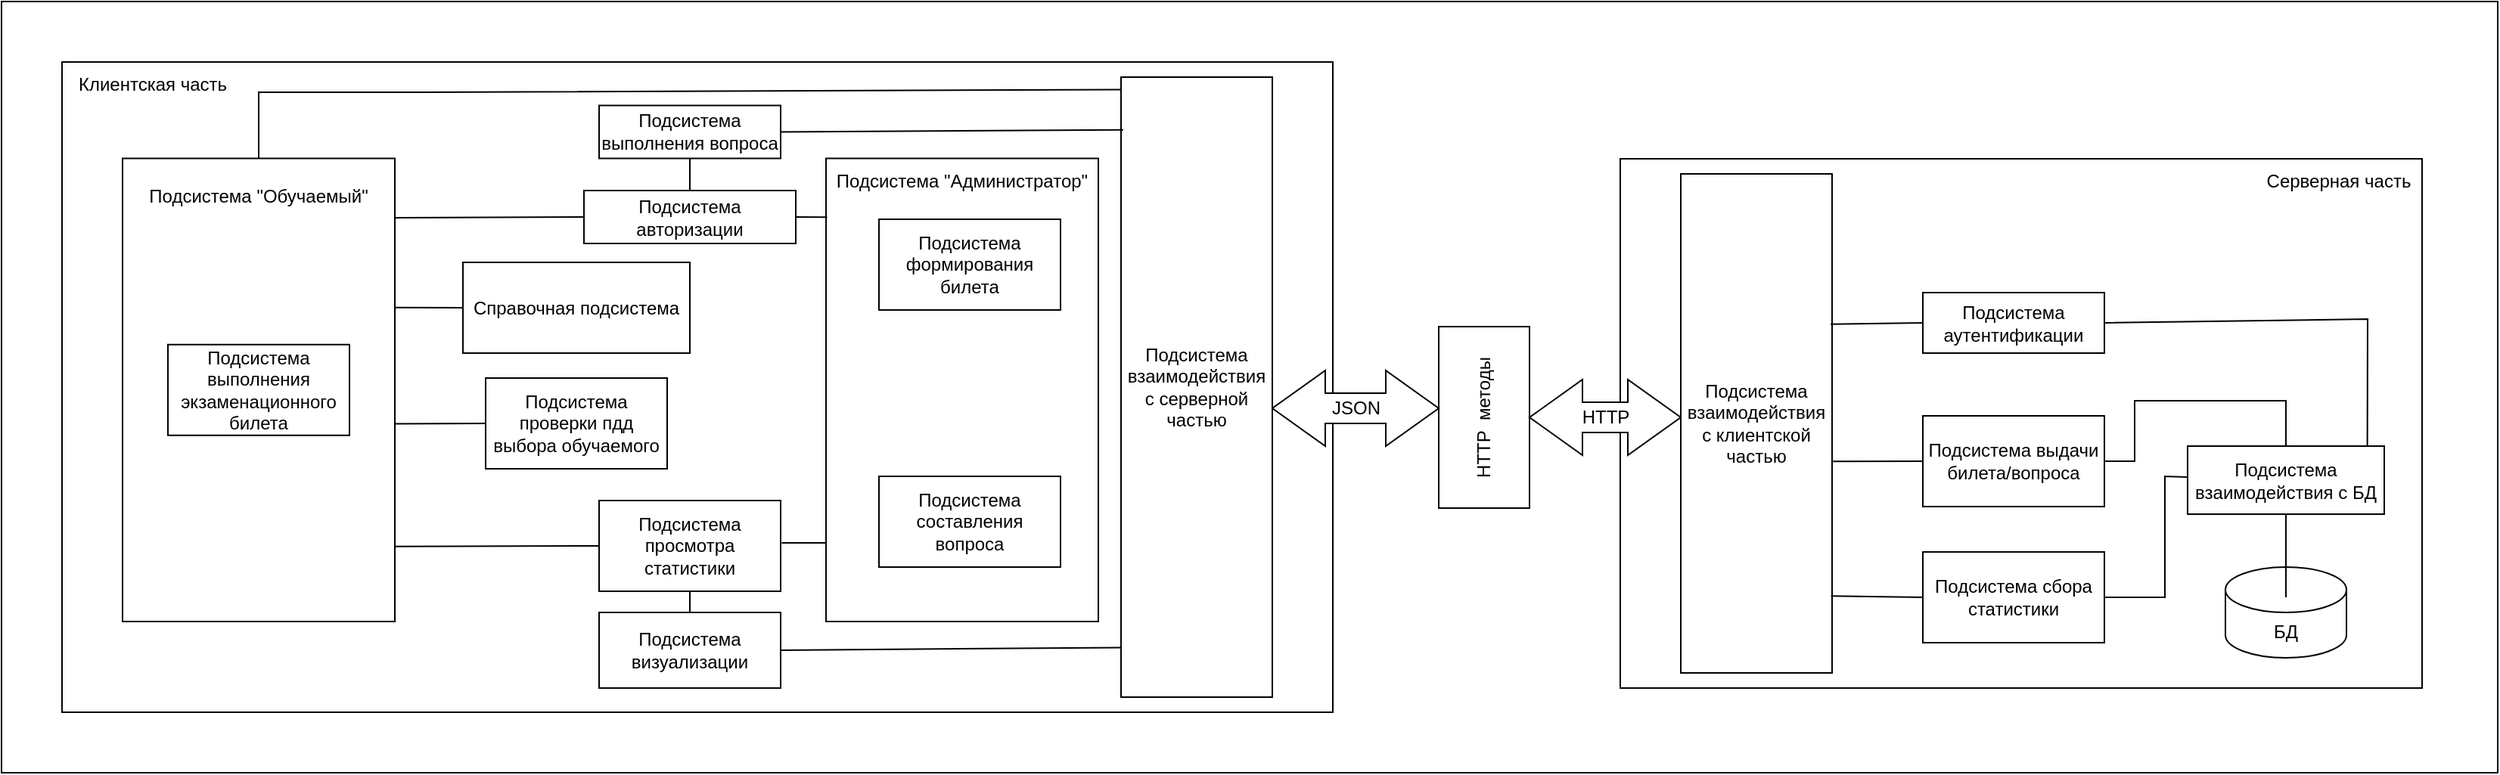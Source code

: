 <mxfile version="25.0.3">
  <diagram name="Страница — 1" id="WRZnwX8jYTNk-mHh2Qv5">
    <mxGraphModel dx="2288" dy="770" grid="1" gridSize="10" guides="1" tooltips="1" connect="1" arrows="1" fold="1" page="1" pageScale="1" pageWidth="827" pageHeight="1169" math="0" shadow="0">
      <root>
        <mxCell id="0" />
        <mxCell id="1" parent="0" />
        <mxCell id="WB_F4It5KlssIyPXTTCA-70" value="" style="rounded=0;whiteSpace=wrap;html=1;" parent="1" vertex="1">
          <mxGeometry x="-460" width="1650" height="510" as="geometry" />
        </mxCell>
        <mxCell id="WB_F4It5KlssIyPXTTCA-1" value="" style="rounded=0;whiteSpace=wrap;html=1;" parent="1" vertex="1">
          <mxGeometry x="-420" y="40" width="840" height="430" as="geometry" />
        </mxCell>
        <mxCell id="WB_F4It5KlssIyPXTTCA-43" value="" style="rounded=0;whiteSpace=wrap;html=1;" parent="1" vertex="1">
          <mxGeometry x="85" y="103.75" width="180" height="306.25" as="geometry" />
        </mxCell>
        <mxCell id="WB_F4It5KlssIyPXTTCA-42" value="" style="rounded=0;whiteSpace=wrap;html=1;" parent="1" vertex="1">
          <mxGeometry x="-380" y="103.75" width="180" height="306.25" as="geometry" />
        </mxCell>
        <mxCell id="WB_F4It5KlssIyPXTTCA-2" value="Клиентская часть" style="text;html=1;align=center;verticalAlign=middle;whiteSpace=wrap;rounded=0;" parent="1" vertex="1">
          <mxGeometry x="-420" y="40" width="120" height="30" as="geometry" />
        </mxCell>
        <mxCell id="WB_F4It5KlssIyPXTTCA-3" value="" style="rounded=0;whiteSpace=wrap;html=1;" parent="1" vertex="1">
          <mxGeometry x="610" y="104" width="530" height="350" as="geometry" />
        </mxCell>
        <mxCell id="WB_F4It5KlssIyPXTTCA-4" value="HTTP&amp;nbsp; методы" style="rounded=0;whiteSpace=wrap;html=1;rotation=270;" parent="1" vertex="1">
          <mxGeometry x="460" y="245" width="120" height="60" as="geometry" />
        </mxCell>
        <mxCell id="WB_F4It5KlssIyPXTTCA-7" value="JSON" style="html=1;shadow=0;dashed=0;align=center;verticalAlign=middle;shape=mxgraph.arrows2.twoWayArrow;dy=0.6;dx=35;" parent="1" vertex="1">
          <mxGeometry x="380" y="244" width="110" height="50" as="geometry" />
        </mxCell>
        <mxCell id="WB_F4It5KlssIyPXTTCA-8" value="HTTP" style="html=1;shadow=0;dashed=0;align=center;verticalAlign=middle;shape=mxgraph.arrows2.twoWayArrow;dy=0.6;dx=35;" parent="1" vertex="1">
          <mxGeometry x="550" y="250" width="100" height="50" as="geometry" />
        </mxCell>
        <mxCell id="WB_F4It5KlssIyPXTTCA-9" value="Серверная часть" style="text;html=1;align=center;verticalAlign=middle;whiteSpace=wrap;rounded=0;" parent="1" vertex="1">
          <mxGeometry x="1030" y="103.75" width="110" height="30" as="geometry" />
        </mxCell>
        <mxCell id="WB_F4It5KlssIyPXTTCA-16" value="Справочная подсистема" style="rounded=0;whiteSpace=wrap;html=1;" parent="1" vertex="1">
          <mxGeometry x="-155" y="172.5" width="150" height="60" as="geometry" />
        </mxCell>
        <mxCell id="WB_F4It5KlssIyPXTTCA-17" value="Подсистема взаимодействия с клиентской частью" style="rounded=0;whiteSpace=wrap;html=1;" parent="1" vertex="1">
          <mxGeometry x="650" y="114" width="100" height="330" as="geometry" />
        </mxCell>
        <mxCell id="WB_F4It5KlssIyPXTTCA-18" value="БД" style="shape=cylinder3;whiteSpace=wrap;html=1;boundedLbl=1;backgroundOutline=1;size=15;" parent="1" vertex="1">
          <mxGeometry x="1010" y="374" width="80" height="60" as="geometry" />
        </mxCell>
        <mxCell id="WB_F4It5KlssIyPXTTCA-19" value="Подсистема аутентификации" style="rounded=0;whiteSpace=wrap;html=1;" parent="1" vertex="1">
          <mxGeometry x="810" y="192.5" width="120" height="40" as="geometry" />
        </mxCell>
        <mxCell id="WB_F4It5KlssIyPXTTCA-20" value="Подсистема выдачи билета/вопроса" style="rounded=0;whiteSpace=wrap;html=1;" parent="1" vertex="1">
          <mxGeometry x="810" y="274" width="120" height="60" as="geometry" />
        </mxCell>
        <mxCell id="WB_F4It5KlssIyPXTTCA-25" value="Подсистема сбора статистики" style="rounded=0;whiteSpace=wrap;html=1;" parent="1" vertex="1">
          <mxGeometry x="810" y="364" width="120" height="60" as="geometry" />
        </mxCell>
        <mxCell id="WB_F4It5KlssIyPXTTCA-27" value="Подсистема взаимодействия с БД" style="rounded=0;whiteSpace=wrap;html=1;" parent="1" vertex="1">
          <mxGeometry x="985" y="294" width="130" height="45" as="geometry" />
        </mxCell>
        <mxCell id="WB_F4It5KlssIyPXTTCA-28" value="Подсистема авторизации" style="rounded=0;whiteSpace=wrap;html=1;" parent="1" vertex="1">
          <mxGeometry x="-75" y="125" width="140" height="35" as="geometry" />
        </mxCell>
        <mxCell id="WB_F4It5KlssIyPXTTCA-35" value="" style="endArrow=none;html=1;rounded=0;entryX=0.5;entryY=1;entryDx=0;entryDy=0;exitX=0.5;exitY=0.333;exitDx=0;exitDy=0;exitPerimeter=0;" parent="1" source="WB_F4It5KlssIyPXTTCA-18" target="WB_F4It5KlssIyPXTTCA-27" edge="1">
          <mxGeometry width="50" height="50" relative="1" as="geometry">
            <mxPoint x="970" y="414" as="sourcePoint" />
            <mxPoint x="1020" y="364" as="targetPoint" />
          </mxGeometry>
        </mxCell>
        <mxCell id="WB_F4It5KlssIyPXTTCA-36" value="Подсистема взаимодействия с серверной частью" style="rounded=0;whiteSpace=wrap;html=1;" parent="1" vertex="1">
          <mxGeometry x="280" y="50" width="100" height="410" as="geometry" />
        </mxCell>
        <mxCell id="WB_F4It5KlssIyPXTTCA-37" value="Подсистема составления вопроса" style="rounded=0;whiteSpace=wrap;html=1;" parent="1" vertex="1">
          <mxGeometry x="120" y="314" width="120" height="60" as="geometry" />
        </mxCell>
        <mxCell id="WB_F4It5KlssIyPXTTCA-38" value="Подсистема просмотра статистики" style="rounded=0;whiteSpace=wrap;html=1;" parent="1" vertex="1">
          <mxGeometry x="-65" y="330" width="120" height="60" as="geometry" />
        </mxCell>
        <mxCell id="WB_F4It5KlssIyPXTTCA-39" value="Подсистема выполнения экзаменационного билета" style="rounded=0;whiteSpace=wrap;html=1;" parent="1" vertex="1">
          <mxGeometry x="-350" y="226.88" width="120" height="60" as="geometry" />
        </mxCell>
        <mxCell id="WB_F4It5KlssIyPXTTCA-40" value="Подсистема визуализации" style="rounded=0;whiteSpace=wrap;html=1;" parent="1" vertex="1">
          <mxGeometry x="-65" y="404" width="120" height="50" as="geometry" />
        </mxCell>
        <mxCell id="WB_F4It5KlssIyPXTTCA-45" value="Подсистема &quot;Обучаемый&quot;" style="text;html=1;align=center;verticalAlign=middle;whiteSpace=wrap;rounded=0;" parent="1" vertex="1">
          <mxGeometry x="-370" y="114" width="160" height="30" as="geometry" />
        </mxCell>
        <mxCell id="WB_F4It5KlssIyPXTTCA-46" value="Подсистема &quot;Администратор&quot;" style="text;html=1;align=center;verticalAlign=middle;whiteSpace=wrap;rounded=0;" parent="1" vertex="1">
          <mxGeometry x="90" y="104" width="170" height="30" as="geometry" />
        </mxCell>
        <mxCell id="WB_F4It5KlssIyPXTTCA-53" value="" style="endArrow=none;html=1;rounded=0;entryX=0;entryY=0.5;entryDx=0;entryDy=0;exitX=1.002;exitY=0.838;exitDx=0;exitDy=0;exitPerimeter=0;" parent="1" source="WB_F4It5KlssIyPXTTCA-42" target="WB_F4It5KlssIyPXTTCA-38" edge="1">
          <mxGeometry width="50" height="50" relative="1" as="geometry">
            <mxPoint x="-150" y="430" as="sourcePoint" />
            <mxPoint x="-100" y="380" as="targetPoint" />
          </mxGeometry>
        </mxCell>
        <mxCell id="WB_F4It5KlssIyPXTTCA-54" value="" style="endArrow=none;html=1;rounded=0;entryX=1.006;entryY=0.467;entryDx=0;entryDy=0;entryPerimeter=0;exitX=0;exitY=0.83;exitDx=0;exitDy=0;exitPerimeter=0;" parent="1" source="WB_F4It5KlssIyPXTTCA-43" target="WB_F4It5KlssIyPXTTCA-38" edge="1">
          <mxGeometry width="50" height="50" relative="1" as="geometry">
            <mxPoint x="20" y="450" as="sourcePoint" />
            <mxPoint x="70" y="400" as="targetPoint" />
          </mxGeometry>
        </mxCell>
        <mxCell id="WB_F4It5KlssIyPXTTCA-55" value="" style="endArrow=none;html=1;rounded=0;entryX=0;entryY=0.5;entryDx=0;entryDy=0;exitX=1;exitY=0.128;exitDx=0;exitDy=0;exitPerimeter=0;" parent="1" source="WB_F4It5KlssIyPXTTCA-42" target="WB_F4It5KlssIyPXTTCA-28" edge="1">
          <mxGeometry width="50" height="50" relative="1" as="geometry">
            <mxPoint x="-130" y="210" as="sourcePoint" />
            <mxPoint x="-80" y="160" as="targetPoint" />
          </mxGeometry>
        </mxCell>
        <mxCell id="WB_F4It5KlssIyPXTTCA-56" value="" style="endArrow=none;html=1;rounded=0;entryX=0.004;entryY=0.127;entryDx=0;entryDy=0;entryPerimeter=0;exitX=1;exitY=0.5;exitDx=0;exitDy=0;" parent="1" source="WB_F4It5KlssIyPXTTCA-28" target="WB_F4It5KlssIyPXTTCA-43" edge="1">
          <mxGeometry width="50" height="50" relative="1" as="geometry">
            <mxPoint x="30" y="190" as="sourcePoint" />
            <mxPoint x="80" y="140" as="targetPoint" />
          </mxGeometry>
        </mxCell>
        <mxCell id="WB_F4It5KlssIyPXTTCA-57" value="" style="endArrow=none;html=1;rounded=0;exitX=0.002;exitY=0.92;exitDx=0;exitDy=0;exitPerimeter=0;entryX=1;entryY=0.5;entryDx=0;entryDy=0;" parent="1" source="WB_F4It5KlssIyPXTTCA-36" target="WB_F4It5KlssIyPXTTCA-40" edge="1">
          <mxGeometry width="50" height="50" relative="1" as="geometry">
            <mxPoint x="-40" y="450" as="sourcePoint" />
            <mxPoint x="130" y="430" as="targetPoint" />
            <Array as="points" />
          </mxGeometry>
        </mxCell>
        <mxCell id="WB_F4It5KlssIyPXTTCA-58" value="" style="endArrow=none;html=1;rounded=0;entryX=0.014;entryY=0.085;entryDx=0;entryDy=0;entryPerimeter=0;exitX=1;exitY=0.5;exitDx=0;exitDy=0;" parent="1" source="I8xdXOpHyziN62xiilrK-2" target="WB_F4It5KlssIyPXTTCA-36" edge="1">
          <mxGeometry width="50" height="50" relative="1" as="geometry">
            <mxPoint x="140" y="70" as="sourcePoint" />
            <mxPoint x="60" y="60" as="targetPoint" />
            <Array as="points" />
          </mxGeometry>
        </mxCell>
        <mxCell id="WB_F4It5KlssIyPXTTCA-59" value="" style="endArrow=none;html=1;rounded=0;entryX=-0.005;entryY=0.02;entryDx=0;entryDy=0;entryPerimeter=0;exitX=0.5;exitY=0;exitDx=0;exitDy=0;" parent="1" source="WB_F4It5KlssIyPXTTCA-42" target="WB_F4It5KlssIyPXTTCA-36" edge="1">
          <mxGeometry width="50" height="50" relative="1" as="geometry">
            <mxPoint x="-290" y="100" as="sourcePoint" />
            <mxPoint x="-80" y="50" as="targetPoint" />
            <Array as="points">
              <mxPoint x="-290" y="60" />
              <mxPoint x="-180" y="60" />
            </Array>
          </mxGeometry>
        </mxCell>
        <mxCell id="WB_F4It5KlssIyPXTTCA-60" value="" style="endArrow=none;html=1;rounded=0;exitX=0.993;exitY=0.846;exitDx=0;exitDy=0;exitPerimeter=0;entryX=0;entryY=0.5;entryDx=0;entryDy=0;" parent="1" source="WB_F4It5KlssIyPXTTCA-17" target="WB_F4It5KlssIyPXTTCA-25" edge="1">
          <mxGeometry width="50" height="50" relative="1" as="geometry">
            <mxPoint x="740" y="404" as="sourcePoint" />
            <mxPoint x="790" y="354" as="targetPoint" />
          </mxGeometry>
        </mxCell>
        <mxCell id="WB_F4It5KlssIyPXTTCA-61" value="" style="endArrow=none;html=1;rounded=0;exitX=1.006;exitY=0.576;exitDx=0;exitDy=0;exitPerimeter=0;entryX=0;entryY=0.5;entryDx=0;entryDy=0;" parent="1" source="WB_F4It5KlssIyPXTTCA-17" target="WB_F4It5KlssIyPXTTCA-20" edge="1">
          <mxGeometry width="50" height="50" relative="1" as="geometry">
            <mxPoint x="750" y="329" as="sourcePoint" />
            <mxPoint x="820.711" y="279" as="targetPoint" />
          </mxGeometry>
        </mxCell>
        <mxCell id="WB_F4It5KlssIyPXTTCA-64" value="" style="endArrow=none;html=1;rounded=0;entryX=0;entryY=0.5;entryDx=0;entryDy=0;exitX=0.991;exitY=0.301;exitDx=0;exitDy=0;exitPerimeter=0;" parent="1" source="WB_F4It5KlssIyPXTTCA-17" target="WB_F4It5KlssIyPXTTCA-19" edge="1">
          <mxGeometry width="50" height="50" relative="1" as="geometry">
            <mxPoint x="750" y="213" as="sourcePoint" />
            <mxPoint x="810" y="144" as="targetPoint" />
          </mxGeometry>
        </mxCell>
        <mxCell id="WB_F4It5KlssIyPXTTCA-65" value="" style="endArrow=none;html=1;rounded=0;exitX=1;exitY=0.5;exitDx=0;exitDy=0;entryX=0.914;entryY=-0.004;entryDx=0;entryDy=0;entryPerimeter=0;" parent="1" source="WB_F4It5KlssIyPXTTCA-19" target="WB_F4It5KlssIyPXTTCA-27" edge="1">
          <mxGeometry width="50" height="50" relative="1" as="geometry">
            <mxPoint x="980" y="214" as="sourcePoint" />
            <mxPoint x="1030" y="174" as="targetPoint" />
            <Array as="points">
              <mxPoint x="1104" y="210" />
            </Array>
          </mxGeometry>
        </mxCell>
        <mxCell id="WB_F4It5KlssIyPXTTCA-67" value="" style="endArrow=none;html=1;rounded=0;entryX=1;entryY=0.5;entryDx=0;entryDy=0;exitX=0.5;exitY=0;exitDx=0;exitDy=0;" parent="1" source="WB_F4It5KlssIyPXTTCA-27" target="WB_F4It5KlssIyPXTTCA-20" edge="1">
          <mxGeometry width="50" height="50" relative="1" as="geometry">
            <mxPoint x="760" y="524" as="sourcePoint" />
            <mxPoint x="810" y="474" as="targetPoint" />
            <Array as="points">
              <mxPoint x="1050" y="264" />
              <mxPoint x="950" y="264" />
              <mxPoint x="950" y="304" />
            </Array>
          </mxGeometry>
        </mxCell>
        <mxCell id="WB_F4It5KlssIyPXTTCA-68" value="" style="endArrow=none;html=1;rounded=0;exitX=1;exitY=0.5;exitDx=0;exitDy=0;entryX=-0.001;entryY=0.455;entryDx=0;entryDy=0;entryPerimeter=0;" parent="1" source="WB_F4It5KlssIyPXTTCA-25" target="WB_F4It5KlssIyPXTTCA-27" edge="1">
          <mxGeometry width="50" height="50" relative="1" as="geometry">
            <mxPoint x="940" y="414" as="sourcePoint" />
            <mxPoint x="990" y="364" as="targetPoint" />
            <Array as="points">
              <mxPoint x="970" y="394" />
              <mxPoint x="970" y="314" />
            </Array>
          </mxGeometry>
        </mxCell>
        <mxCell id="I8xdXOpHyziN62xiilrK-1" value="Подсистема формирования билета" style="rounded=0;whiteSpace=wrap;html=1;" parent="1" vertex="1">
          <mxGeometry x="120" y="144" width="120" height="60" as="geometry" />
        </mxCell>
        <mxCell id="I8xdXOpHyziN62xiilrK-2" value="Подсистема выполнения вопроса" style="rounded=0;whiteSpace=wrap;html=1;" parent="1" vertex="1">
          <mxGeometry x="-65" y="68.75" width="120" height="35" as="geometry" />
        </mxCell>
        <mxCell id="I8xdXOpHyziN62xiilrK-5" value="Подсистема проверки пдд выбора обучаемого" style="rounded=0;whiteSpace=wrap;html=1;" parent="1" vertex="1">
          <mxGeometry x="-140" y="249" width="120" height="60" as="geometry" />
        </mxCell>
        <mxCell id="I8xdXOpHyziN62xiilrK-6" value="" style="endArrow=none;html=1;rounded=0;entryX=0;entryY=0.5;entryDx=0;entryDy=0;exitX=0.998;exitY=0.322;exitDx=0;exitDy=0;exitPerimeter=0;" parent="1" source="WB_F4It5KlssIyPXTTCA-42" target="WB_F4It5KlssIyPXTTCA-16" edge="1">
          <mxGeometry width="50" height="50" relative="1" as="geometry">
            <mxPoint x="-30" y="310" as="sourcePoint" />
            <mxPoint x="20" y="260" as="targetPoint" />
          </mxGeometry>
        </mxCell>
        <mxCell id="I8xdXOpHyziN62xiilrK-8" value="" style="endArrow=none;html=1;rounded=0;entryX=0;entryY=0.5;entryDx=0;entryDy=0;exitX=0.999;exitY=0.573;exitDx=0;exitDy=0;exitPerimeter=0;" parent="1" source="WB_F4It5KlssIyPXTTCA-42" target="I8xdXOpHyziN62xiilrK-5" edge="1">
          <mxGeometry width="50" height="50" relative="1" as="geometry">
            <mxPoint x="-90" y="380" as="sourcePoint" />
            <mxPoint x="-40" y="330" as="targetPoint" />
          </mxGeometry>
        </mxCell>
        <mxCell id="MtMyun2IbxZLcijh5M6y-2" value="" style="endArrow=none;html=1;rounded=0;fontSize=12;startSize=8;endSize=8;curved=1;entryX=0.5;entryY=1;entryDx=0;entryDy=0;exitX=0.5;exitY=0;exitDx=0;exitDy=0;" parent="1" source="WB_F4It5KlssIyPXTTCA-40" target="WB_F4It5KlssIyPXTTCA-38" edge="1">
          <mxGeometry width="50" height="50" relative="1" as="geometry">
            <mxPoint x="-50" y="310" as="sourcePoint" />
            <mxPoint y="260" as="targetPoint" />
          </mxGeometry>
        </mxCell>
        <mxCell id="MtMyun2IbxZLcijh5M6y-3" value="" style="endArrow=none;html=1;rounded=0;fontSize=12;startSize=8;endSize=8;curved=1;entryX=0.5;entryY=1;entryDx=0;entryDy=0;exitX=0.5;exitY=0;exitDx=0;exitDy=0;" parent="1" source="WB_F4It5KlssIyPXTTCA-28" target="I8xdXOpHyziN62xiilrK-2" edge="1">
          <mxGeometry width="50" height="50" relative="1" as="geometry">
            <mxPoint x="-20" y="240" as="sourcePoint" />
            <mxPoint x="30" y="190" as="targetPoint" />
          </mxGeometry>
        </mxCell>
      </root>
    </mxGraphModel>
  </diagram>
</mxfile>
